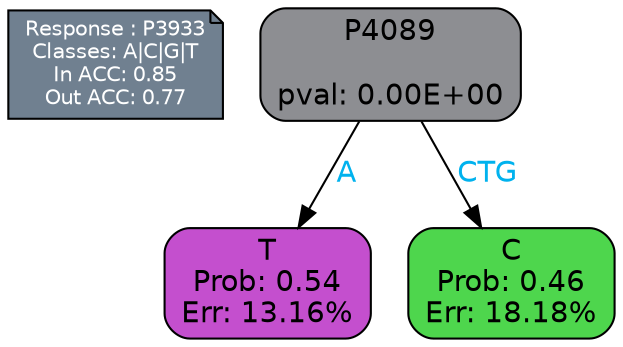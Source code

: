 digraph Tree {
node [shape=box, style="filled, rounded", color="black", fontname=helvetica] ;
graph [ranksep=equally, splines=polylines, bgcolor=transparent, dpi=600] ;
edge [fontname=helvetica] ;
LEGEND [label="Response : P3933
Classes: A|C|G|T
In ACC: 0.85
Out ACC: 0.77
",shape=note,align=left,style=filled,fillcolor="slategray",fontcolor="white",fontsize=10];1 [label="P4089

pval: 0.00E+00", fillcolor="#8d8e92"] ;
2 [label="T
Prob: 0.54
Err: 13.16%", fillcolor="#c44fce"] ;
3 [label="C
Prob: 0.46
Err: 18.18%", fillcolor="#4ed64d"] ;
1 -> 2 [label="A",fontcolor=deepskyblue2] ;
1 -> 3 [label="CTG",fontcolor=deepskyblue2] ;
{rank = same; 2;3;}{rank = same; LEGEND;1;}}